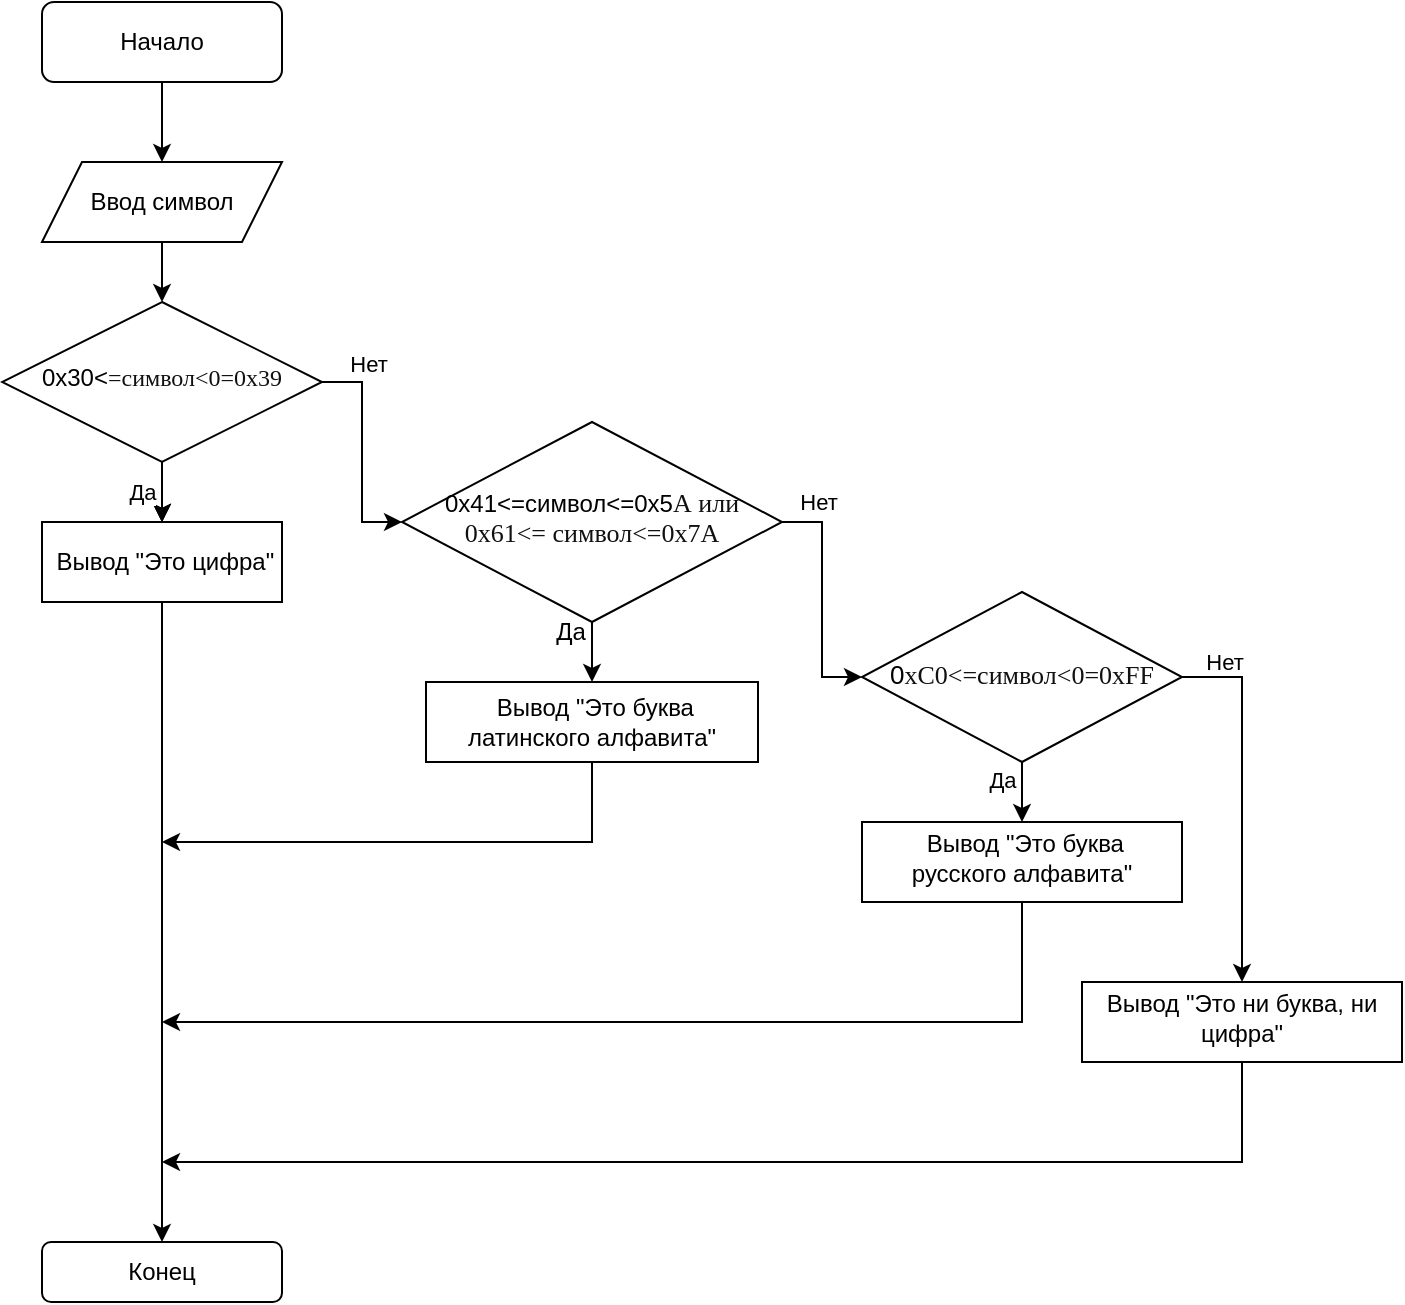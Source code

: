 <mxfile version="22.0.4" type="device">
  <diagram id="C5RBs43oDa-KdzZeNtuy" name="Page-1">
    <mxGraphModel dx="789" dy="836" grid="1" gridSize="10" guides="1" tooltips="1" connect="1" arrows="1" fold="1" page="1" pageScale="1" pageWidth="827" pageHeight="1169" math="0" shadow="0">
      <root>
        <mxCell id="WIyWlLk6GJQsqaUBKTNV-0" />
        <mxCell id="WIyWlLk6GJQsqaUBKTNV-1" parent="WIyWlLk6GJQsqaUBKTNV-0" />
        <mxCell id="SDMU0NwcbepiT48ROaT_-4" style="edgeStyle=orthogonalEdgeStyle;rounded=0;orthogonalLoop=1;jettySize=auto;html=1;exitX=0.5;exitY=1;exitDx=0;exitDy=0;entryX=0.5;entryY=0;entryDx=0;entryDy=0;" edge="1" parent="WIyWlLk6GJQsqaUBKTNV-1" source="WIyWlLk6GJQsqaUBKTNV-3" target="SDMU0NwcbepiT48ROaT_-3">
          <mxGeometry relative="1" as="geometry" />
        </mxCell>
        <mxCell id="WIyWlLk6GJQsqaUBKTNV-3" value="Начало" style="rounded=1;whiteSpace=wrap;html=1;fontSize=12;glass=0;strokeWidth=1;shadow=0;" parent="WIyWlLk6GJQsqaUBKTNV-1" vertex="1">
          <mxGeometry x="130" y="20" width="120" height="40" as="geometry" />
        </mxCell>
        <mxCell id="SDMU0NwcbepiT48ROaT_-27" style="edgeStyle=orthogonalEdgeStyle;rounded=0;orthogonalLoop=1;jettySize=auto;html=1;entryX=0;entryY=0.5;entryDx=0;entryDy=0;exitX=1;exitY=0.5;exitDx=0;exitDy=0;" edge="1" parent="WIyWlLk6GJQsqaUBKTNV-1" source="WIyWlLk6GJQsqaUBKTNV-6" target="WIyWlLk6GJQsqaUBKTNV-10">
          <mxGeometry relative="1" as="geometry">
            <Array as="points">
              <mxPoint x="290" y="210" />
              <mxPoint x="290" y="280" />
            </Array>
          </mxGeometry>
        </mxCell>
        <mxCell id="SDMU0NwcbepiT48ROaT_-28" value="Нет" style="edgeLabel;html=1;align=center;verticalAlign=middle;resizable=0;points=[];" vertex="1" connectable="0" parent="SDMU0NwcbepiT48ROaT_-27">
          <mxGeometry x="-0.418" y="3" relative="1" as="geometry">
            <mxPoint y="-21" as="offset" />
          </mxGeometry>
        </mxCell>
        <mxCell id="SDMU0NwcbepiT48ROaT_-30" value="" style="edgeStyle=orthogonalEdgeStyle;rounded=0;orthogonalLoop=1;jettySize=auto;html=1;" edge="1" parent="WIyWlLk6GJQsqaUBKTNV-1" source="WIyWlLk6GJQsqaUBKTNV-6" target="SDMU0NwcbepiT48ROaT_-2">
          <mxGeometry relative="1" as="geometry" />
        </mxCell>
        <mxCell id="SDMU0NwcbepiT48ROaT_-31" value="" style="edgeStyle=orthogonalEdgeStyle;rounded=0;orthogonalLoop=1;jettySize=auto;html=1;" edge="1" parent="WIyWlLk6GJQsqaUBKTNV-1" source="WIyWlLk6GJQsqaUBKTNV-6" target="SDMU0NwcbepiT48ROaT_-2">
          <mxGeometry relative="1" as="geometry" />
        </mxCell>
        <mxCell id="WIyWlLk6GJQsqaUBKTNV-6" value="&lt;font style=&quot;font-size: 12px;&quot;&gt;0х30&amp;lt;&lt;span style=&quot;line-height: 107%; font-family: Calibri, &amp;quot;sans-serif&amp;quot;; color: rgb(17, 17, 17);&quot;&gt;=символ&lt;/span&gt;&lt;span style=&quot;line-height: 107%; font-family: &amp;quot;Times New Roman&amp;quot;, &amp;quot;serif&amp;quot;; color: rgb(17, 17, 17);&quot;&gt;&amp;lt;0=0х39&lt;/span&gt;&lt;/font&gt;" style="rhombus;whiteSpace=wrap;html=1;shadow=0;fontFamily=Helvetica;fontSize=12;align=center;strokeWidth=1;spacing=6;spacingTop=-4;" parent="WIyWlLk6GJQsqaUBKTNV-1" vertex="1">
          <mxGeometry x="110" y="170" width="160" height="80" as="geometry" />
        </mxCell>
        <mxCell id="SDMU0NwcbepiT48ROaT_-12" style="edgeStyle=orthogonalEdgeStyle;rounded=0;orthogonalLoop=1;jettySize=auto;html=1;entryX=0.5;entryY=0;entryDx=0;entryDy=0;" edge="1" parent="WIyWlLk6GJQsqaUBKTNV-1" source="WIyWlLk6GJQsqaUBKTNV-10" target="SDMU0NwcbepiT48ROaT_-13">
          <mxGeometry relative="1" as="geometry">
            <mxPoint x="415" y="290" as="targetPoint" />
          </mxGeometry>
        </mxCell>
        <mxCell id="SDMU0NwcbepiT48ROaT_-15" value="" style="edgeStyle=orthogonalEdgeStyle;rounded=0;orthogonalLoop=1;jettySize=auto;html=1;" edge="1" parent="WIyWlLk6GJQsqaUBKTNV-1" source="WIyWlLk6GJQsqaUBKTNV-10" target="SDMU0NwcbepiT48ROaT_-14">
          <mxGeometry relative="1" as="geometry" />
        </mxCell>
        <mxCell id="SDMU0NwcbepiT48ROaT_-32" value="Нет" style="edgeLabel;html=1;align=center;verticalAlign=middle;resizable=0;points=[];" vertex="1" connectable="0" parent="SDMU0NwcbepiT48ROaT_-15">
          <mxGeometry x="-0.701" y="-1" relative="1" as="geometry">
            <mxPoint y="-11" as="offset" />
          </mxGeometry>
        </mxCell>
        <mxCell id="WIyWlLk6GJQsqaUBKTNV-10" value="0х41&amp;lt;=символ&amp;lt;=0х5&lt;span style=&quot;line-height: 107%; font-family: &amp;quot;Times New Roman&amp;quot;, &amp;quot;serif&amp;quot;; color: rgb(17, 17, 17); font-size: 13px;&quot; lang=&quot;EN-US&quot;&gt;A&lt;/span&gt;&lt;span style=&quot;font-size: 13px; line-height: 107%; font-family: &amp;quot;Times New Roman&amp;quot;, &amp;quot;serif&amp;quot;; color: rgb(17, 17, 17);&quot;&gt; или 0х61&amp;lt;= символ&amp;lt;=0х7&lt;/span&gt;&lt;span style=&quot;font-size: 13px; line-height: 107%; font-family: &amp;quot;Times New Roman&amp;quot;, &amp;quot;serif&amp;quot;; color: rgb(17, 17, 17);&quot; lang=&quot;EN-US&quot;&gt;A&lt;/span&gt;" style="rhombus;whiteSpace=wrap;html=1;shadow=0;fontFamily=Helvetica;fontSize=12;align=center;strokeWidth=1;spacing=6;spacingTop=-4;" parent="WIyWlLk6GJQsqaUBKTNV-1" vertex="1">
          <mxGeometry x="310" y="230" width="190" height="100" as="geometry" />
        </mxCell>
        <mxCell id="SDMU0NwcbepiT48ROaT_-0" style="edgeStyle=orthogonalEdgeStyle;rounded=0;orthogonalLoop=1;jettySize=auto;html=1;exitX=0.5;exitY=1;exitDx=0;exitDy=0;" edge="1" parent="WIyWlLk6GJQsqaUBKTNV-1" source="WIyWlLk6GJQsqaUBKTNV-10" target="WIyWlLk6GJQsqaUBKTNV-10">
          <mxGeometry relative="1" as="geometry" />
        </mxCell>
        <mxCell id="SDMU0NwcbepiT48ROaT_-39" style="edgeStyle=orthogonalEdgeStyle;rounded=0;orthogonalLoop=1;jettySize=auto;html=1;" edge="1" parent="WIyWlLk6GJQsqaUBKTNV-1" source="SDMU0NwcbepiT48ROaT_-2" target="SDMU0NwcbepiT48ROaT_-40">
          <mxGeometry relative="1" as="geometry">
            <mxPoint x="190" y="670.0" as="targetPoint" />
          </mxGeometry>
        </mxCell>
        <mxCell id="SDMU0NwcbepiT48ROaT_-2" value="&amp;nbsp;Вывод &quot;Это цифра&quot;" style="rounded=0;whiteSpace=wrap;html=1;" vertex="1" parent="WIyWlLk6GJQsqaUBKTNV-1">
          <mxGeometry x="130" y="280" width="120" height="40" as="geometry" />
        </mxCell>
        <mxCell id="SDMU0NwcbepiT48ROaT_-5" style="edgeStyle=orthogonalEdgeStyle;rounded=0;orthogonalLoop=1;jettySize=auto;html=1;exitX=0.5;exitY=1;exitDx=0;exitDy=0;entryX=0.5;entryY=0;entryDx=0;entryDy=0;" edge="1" parent="WIyWlLk6GJQsqaUBKTNV-1" source="SDMU0NwcbepiT48ROaT_-3" target="WIyWlLk6GJQsqaUBKTNV-6">
          <mxGeometry relative="1" as="geometry" />
        </mxCell>
        <mxCell id="SDMU0NwcbepiT48ROaT_-3" value="Ввод символ" style="shape=parallelogram;perimeter=parallelogramPerimeter;whiteSpace=wrap;html=1;fixedSize=1;" vertex="1" parent="WIyWlLk6GJQsqaUBKTNV-1">
          <mxGeometry x="130" y="100" width="120" height="40" as="geometry" />
        </mxCell>
        <mxCell id="SDMU0NwcbepiT48ROaT_-7" value="" style="edgeStyle=orthogonalEdgeStyle;rounded=0;orthogonalLoop=1;jettySize=auto;html=1;exitX=0.5;exitY=1;exitDx=0;exitDy=0;entryX=0.5;entryY=0;entryDx=0;entryDy=0;" edge="1" parent="WIyWlLk6GJQsqaUBKTNV-1" source="WIyWlLk6GJQsqaUBKTNV-6" target="SDMU0NwcbepiT48ROaT_-2">
          <mxGeometry relative="1" as="geometry">
            <mxPoint x="160" y="270" as="targetPoint" />
            <mxPoint x="190" y="250" as="sourcePoint" />
          </mxGeometry>
        </mxCell>
        <mxCell id="SDMU0NwcbepiT48ROaT_-29" value="Да" style="edgeLabel;html=1;align=center;verticalAlign=middle;resizable=0;points=[];" vertex="1" connectable="0" parent="SDMU0NwcbepiT48ROaT_-7">
          <mxGeometry x="-0.391" y="3" relative="1" as="geometry">
            <mxPoint x="-13" y="6" as="offset" />
          </mxGeometry>
        </mxCell>
        <mxCell id="SDMU0NwcbepiT48ROaT_-41" style="edgeStyle=orthogonalEdgeStyle;rounded=0;orthogonalLoop=1;jettySize=auto;html=1;exitX=0.5;exitY=1;exitDx=0;exitDy=0;" edge="1" parent="WIyWlLk6GJQsqaUBKTNV-1" source="SDMU0NwcbepiT48ROaT_-13">
          <mxGeometry relative="1" as="geometry">
            <mxPoint x="190" y="440" as="targetPoint" />
            <mxPoint x="390" y="440" as="sourcePoint" />
            <Array as="points">
              <mxPoint x="405" y="440" />
            </Array>
          </mxGeometry>
        </mxCell>
        <mxCell id="SDMU0NwcbepiT48ROaT_-13" value="&amp;nbsp;Вывод &quot;Это буква латинского алфавита&quot;" style="rounded=0;whiteSpace=wrap;html=1;" vertex="1" parent="WIyWlLk6GJQsqaUBKTNV-1">
          <mxGeometry x="322" y="360" width="166" height="40" as="geometry" />
        </mxCell>
        <mxCell id="SDMU0NwcbepiT48ROaT_-24" style="edgeStyle=orthogonalEdgeStyle;rounded=0;orthogonalLoop=1;jettySize=auto;html=1;exitX=0.5;exitY=1;exitDx=0;exitDy=0;entryX=0.5;entryY=0;entryDx=0;entryDy=0;" edge="1" parent="WIyWlLk6GJQsqaUBKTNV-1" source="SDMU0NwcbepiT48ROaT_-14" target="SDMU0NwcbepiT48ROaT_-18">
          <mxGeometry relative="1" as="geometry" />
        </mxCell>
        <mxCell id="SDMU0NwcbepiT48ROaT_-47" value="Да" style="edgeLabel;html=1;align=center;verticalAlign=middle;resizable=0;points=[];" vertex="1" connectable="0" parent="SDMU0NwcbepiT48ROaT_-24">
          <mxGeometry x="-0.371" y="-2" relative="1" as="geometry">
            <mxPoint x="-8" y="-1" as="offset" />
          </mxGeometry>
        </mxCell>
        <mxCell id="SDMU0NwcbepiT48ROaT_-36" style="edgeStyle=orthogonalEdgeStyle;rounded=0;orthogonalLoop=1;jettySize=auto;html=1;entryX=0.5;entryY=0;entryDx=0;entryDy=0;" edge="1" parent="WIyWlLk6GJQsqaUBKTNV-1" source="SDMU0NwcbepiT48ROaT_-14" target="SDMU0NwcbepiT48ROaT_-37">
          <mxGeometry relative="1" as="geometry">
            <mxPoint x="730" y="480" as="targetPoint" />
            <Array as="points">
              <mxPoint x="730" y="358" />
            </Array>
          </mxGeometry>
        </mxCell>
        <mxCell id="SDMU0NwcbepiT48ROaT_-46" value="Нет" style="edgeLabel;html=1;align=center;verticalAlign=middle;resizable=0;points=[];" vertex="1" connectable="0" parent="SDMU0NwcbepiT48ROaT_-36">
          <mxGeometry x="-0.697" y="-2" relative="1" as="geometry">
            <mxPoint x="-7" y="-10" as="offset" />
          </mxGeometry>
        </mxCell>
        <mxCell id="SDMU0NwcbepiT48ROaT_-14" value="&lt;font style=&quot;font-size: 13px;&quot;&gt;0&lt;span style=&quot;line-height: 107%; font-family: Calibri, &amp;quot;sans-serif&amp;quot;; color: rgb(17, 17, 17);&quot;&gt;х&lt;/span&gt;&lt;span style=&quot;line-height: 107%; font-family: Calibri, &amp;quot;sans-serif&amp;quot;; color: rgb(17, 17, 17);&quot; lang=&quot;EN-US&quot;&gt;C&lt;/span&gt;&lt;span style=&quot;line-height: 107%; font-family: Calibri, &amp;quot;sans-serif&amp;quot;; color: rgb(17, 17, 17);&quot;&gt;0&lt;/span&gt;&lt;span style=&quot;line-height: 107%; font-family: &amp;quot;Times New Roman&amp;quot;, &amp;quot;serif&amp;quot;; color: rgb(17, 17, 17);&quot;&gt;&amp;lt;=символ&amp;lt;0=0&lt;/span&gt;&lt;span style=&quot;line-height: 107%; font-family: Calibri, &amp;quot;sans-serif&amp;quot;; color: rgb(17, 17, 17);&quot;&gt;х&lt;/span&gt;&lt;span style=&quot;line-height: 107%; font-family: Calibri, &amp;quot;sans-serif&amp;quot;; color: rgb(17, 17, 17);&quot; lang=&quot;EN-US&quot;&gt;FF&lt;/span&gt;&lt;/font&gt;" style="rhombus;whiteSpace=wrap;html=1;shadow=0;fontFamily=Helvetica;fontSize=12;align=center;strokeWidth=1;spacing=6;spacingTop=-4;" vertex="1" parent="WIyWlLk6GJQsqaUBKTNV-1">
          <mxGeometry x="540" y="315" width="160" height="85" as="geometry" />
        </mxCell>
        <mxCell id="SDMU0NwcbepiT48ROaT_-42" style="edgeStyle=orthogonalEdgeStyle;rounded=0;orthogonalLoop=1;jettySize=auto;html=1;exitX=0.5;exitY=1;exitDx=0;exitDy=0;" edge="1" parent="WIyWlLk6GJQsqaUBKTNV-1" source="SDMU0NwcbepiT48ROaT_-18">
          <mxGeometry relative="1" as="geometry">
            <mxPoint x="190" y="530" as="targetPoint" />
            <Array as="points">
              <mxPoint x="620" y="530" />
            </Array>
          </mxGeometry>
        </mxCell>
        <mxCell id="SDMU0NwcbepiT48ROaT_-18" value="&amp;nbsp;Вывод &quot;Это буква русского алфавита&quot;" style="whiteSpace=wrap;html=1;shadow=0;strokeWidth=1;spacing=6;spacingTop=-4;" vertex="1" parent="WIyWlLk6GJQsqaUBKTNV-1">
          <mxGeometry x="540" y="430" width="160" height="40" as="geometry" />
        </mxCell>
        <mxCell id="SDMU0NwcbepiT48ROaT_-33" value="Да" style="text;html=1;align=center;verticalAlign=middle;resizable=0;points=[];autosize=1;strokeColor=none;fillColor=none;" vertex="1" parent="WIyWlLk6GJQsqaUBKTNV-1">
          <mxGeometry x="374" y="320" width="40" height="30" as="geometry" />
        </mxCell>
        <mxCell id="SDMU0NwcbepiT48ROaT_-45" style="edgeStyle=orthogonalEdgeStyle;rounded=0;orthogonalLoop=1;jettySize=auto;html=1;exitX=0.5;exitY=1;exitDx=0;exitDy=0;" edge="1" parent="WIyWlLk6GJQsqaUBKTNV-1" source="SDMU0NwcbepiT48ROaT_-37">
          <mxGeometry relative="1" as="geometry">
            <mxPoint x="190" y="600" as="targetPoint" />
            <Array as="points">
              <mxPoint x="730" y="600" />
            </Array>
          </mxGeometry>
        </mxCell>
        <mxCell id="SDMU0NwcbepiT48ROaT_-37" value="Вывод &quot;Это ни буква, ни цифра&quot;" style="whiteSpace=wrap;html=1;shadow=0;strokeWidth=1;spacing=6;spacingTop=-4;" vertex="1" parent="WIyWlLk6GJQsqaUBKTNV-1">
          <mxGeometry x="650" y="510" width="160" height="40" as="geometry" />
        </mxCell>
        <mxCell id="SDMU0NwcbepiT48ROaT_-40" value="Конец" style="rounded=1;whiteSpace=wrap;html=1;" vertex="1" parent="WIyWlLk6GJQsqaUBKTNV-1">
          <mxGeometry x="130" y="640" width="120" height="30" as="geometry" />
        </mxCell>
      </root>
    </mxGraphModel>
  </diagram>
</mxfile>

